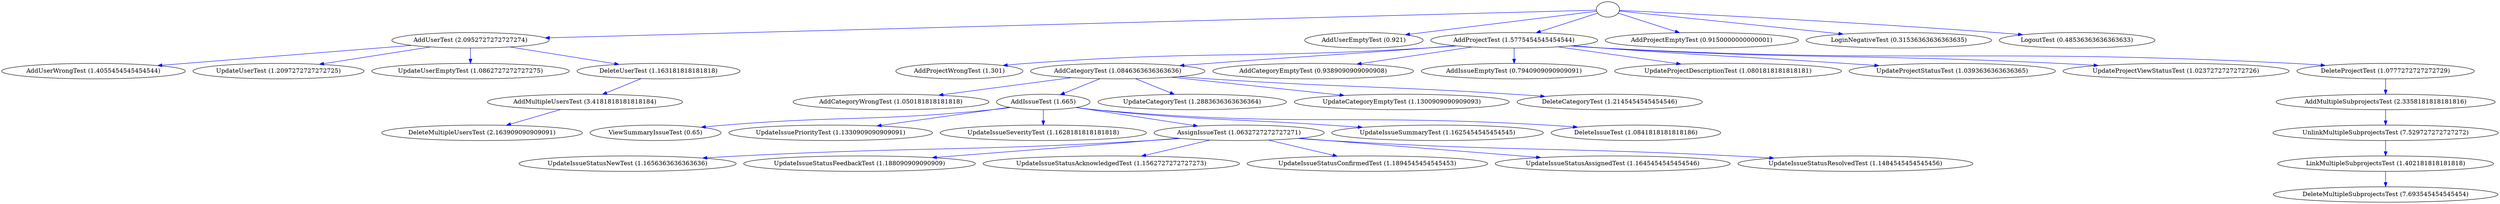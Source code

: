 strict digraph G {
root_925284253 [ label="" color = "black" ];
AddUserTest_1500687265 [ label="AddUserTest (2.0952727272727274)" ];
AddUserEmptyTest_816631564 [ label="AddUserEmptyTest (0.921)" ];
AddProjectTest_1197388394 [ label="AddProjectTest (1.5775454545454544)" ];
AddProjectEmptyTest_1438232987 [ label="AddProjectEmptyTest (0.9150000000000001)" ];
LoginNegativeTest_308330286 [ label="LoginNegativeTest (0.31536363636363635)" ];
LogoutTest_995209981 [ label="LogoutTest (0.48536363636363633)" ];
AddUserWrongTest_508251021 [ label="AddUserWrongTest (1.4055454545454544)" ];
UpdateUserTest_981193868 [ label="UpdateUserTest (1.2097272727272725)" ];
UpdateUserEmptyTest_1166141968 [ label="UpdateUserEmptyTest (1.0862727272727275)" ];
DeleteUserTest_744025993 [ label="DeleteUserTest (1.163181818181818)" ];
AddProjectWrongTest_1433151315 [ label="AddProjectWrongTest (1.301)" ];
AddCategoryTest_470310101 [ label="AddCategoryTest (1.0846363636363636)" ];
AddCategoryEmptyTest_1262576930 [ label="AddCategoryEmptyTest (0.9389090909090908)" ];
AddIssueEmptyTest_1483970681 [ label="AddIssueEmptyTest (0.7940909090909091)" ];
UpdateProjectDescriptionTest_781508690 [ label="UpdateProjectDescriptionTest (1.0801818181818181)" ];
UpdateProjectStatusTest_231020039 [ label="UpdateProjectStatusTest (1.0393636363636365)" ];
UpdateProjectViewStatusTest_348409195 [ label="UpdateProjectViewStatusTest (1.0237272727272726)" ];
DeleteProjectTest_880121547 [ label="DeleteProjectTest (1.0777272727272729)" ];
AddMultipleUsersTest_1192431023 [ label="AddMultipleUsersTest (3.4181818181818184)" ];
AddCategoryWrongTest_1582092338 [ label="AddCategoryWrongTest (1.050181818181818)" ];
AddIssueTest_1555695894 [ label="AddIssueTest (1.665)" ];
UpdateCategoryTest_623532021 [ label="UpdateCategoryTest (1.2883636363636364)" ];
UpdateCategoryEmptyTest_1041529773 [ label="UpdateCategoryEmptyTest (1.1300909090909093)" ];
DeleteCategoryTest_1414492627 [ label="DeleteCategoryTest (1.2145454545454546)" ];
AddMultipleSubprojectsTest_1152141601 [ label="AddMultipleSubprojectsTest (2.3358181818181816)" ];
DeleteMultipleUsersTest_735374742 [ label="DeleteMultipleUsersTest (2.163909090909091)" ];
ViewSummaryIssueTest_988890860 [ label="ViewSummaryIssueTest (0.65)" ];
UpdateIssuePriorityTest_196758319 [ label="UpdateIssuePriorityTest (1.1330909090909091)" ];
UpdateIssueSeverityTest_667074023 [ label="UpdateIssueSeverityTest (1.1628181818181818)" ];
AssignIssueTest_767919175 [ label="AssignIssueTest (1.0632727272727271)" ];
UpdateIssueSummaryTest_27528311 [ label="UpdateIssueSummaryTest (1.1625454545454545)" ];
DeleteIssueTest_1531284392 [ label="DeleteIssueTest (1.0841818181818186)" ];
UnlinkMultipleSubprojectsTest_388451804 [ label="UnlinkMultipleSubprojectsTest (7.529727272727272)" ];
UpdateIssueStatusNewTest_703418536 [ label="UpdateIssueStatusNewTest (1.1656363636363636)" ];
UpdateIssueStatusFeedbackTest_1793659792 [ label="UpdateIssueStatusFeedbackTest (1.188090909090909)" ];
UpdateIssueStatusAcknowledgedTest_1592724718 [ label="UpdateIssueStatusAcknowledgedTest (1.1562727272727273)" ];
UpdateIssueStatusConfirmedTest_1093865212 [ label="UpdateIssueStatusConfirmedTest (1.1894545454545453)" ];
UpdateIssueStatusAssignedTest_897217622 [ label="UpdateIssueStatusAssignedTest (1.1645454545454546)" ];
UpdateIssueStatusResolvedTest_251222815 [ label="UpdateIssueStatusResolvedTest (1.1484545454545456)" ];
LinkMultipleSubprojectsTest_663506751 [ label="LinkMultipleSubprojectsTest (1.402181818181818)" ];
DeleteMultipleSubprojectsTest_340019224 [ label="DeleteMultipleSubprojectsTest (7.693545454545454)" ];
  root_925284253 -> AddUserTest_1500687265 [ label="" color="blue" ];
  root_925284253 -> AddUserEmptyTest_816631564 [ label="" color="blue" ];
  root_925284253 -> AddProjectTest_1197388394 [ label="" color="blue" ];
  root_925284253 -> AddProjectEmptyTest_1438232987 [ label="" color="blue" ];
  root_925284253 -> LoginNegativeTest_308330286 [ label="" color="blue" ];
  root_925284253 -> LogoutTest_995209981 [ label="" color="blue" ];
  AddUserTest_1500687265 -> AddUserWrongTest_508251021 [ label="" color="blue" ];
  AddUserTest_1500687265 -> UpdateUserTest_981193868 [ label="" color="blue" ];
  AddUserTest_1500687265 -> UpdateUserEmptyTest_1166141968 [ label="" color="blue" ];
  AddUserTest_1500687265 -> DeleteUserTest_744025993 [ label="" color="blue" ];
  AddProjectTest_1197388394 -> AddProjectWrongTest_1433151315 [ label="" color="blue" ];
  AddProjectTest_1197388394 -> AddCategoryTest_470310101 [ label="" color="blue" ];
  AddProjectTest_1197388394 -> AddCategoryEmptyTest_1262576930 [ label="" color="blue" ];
  AddProjectTest_1197388394 -> AddIssueEmptyTest_1483970681 [ label="" color="blue" ];
  AddProjectTest_1197388394 -> UpdateProjectDescriptionTest_781508690 [ label="" color="blue" ];
  AddProjectTest_1197388394 -> UpdateProjectStatusTest_231020039 [ label="" color="blue" ];
  AddProjectTest_1197388394 -> UpdateProjectViewStatusTest_348409195 [ label="" color="blue" ];
  AddProjectTest_1197388394 -> DeleteProjectTest_880121547 [ label="" color="blue" ];
  DeleteUserTest_744025993 -> AddMultipleUsersTest_1192431023 [ label="" color="blue" ];
  AddCategoryTest_470310101 -> AddCategoryWrongTest_1582092338 [ label="" color="blue" ];
  AddCategoryTest_470310101 -> AddIssueTest_1555695894 [ label="" color="blue" ];
  AddCategoryTest_470310101 -> UpdateCategoryTest_623532021 [ label="" color="blue" ];
  AddCategoryTest_470310101 -> UpdateCategoryEmptyTest_1041529773 [ label="" color="blue" ];
  AddCategoryTest_470310101 -> DeleteCategoryTest_1414492627 [ label="" color="blue" ];
  DeleteProjectTest_880121547 -> AddMultipleSubprojectsTest_1152141601 [ label="" color="blue" ];
  AddMultipleUsersTest_1192431023 -> DeleteMultipleUsersTest_735374742 [ label="" color="blue" ];
  AddIssueTest_1555695894 -> ViewSummaryIssueTest_988890860 [ label="" color="blue" ];
  AddIssueTest_1555695894 -> UpdateIssuePriorityTest_196758319 [ label="" color="blue" ];
  AddIssueTest_1555695894 -> UpdateIssueSeverityTest_667074023 [ label="" color="blue" ];
  AddIssueTest_1555695894 -> AssignIssueTest_767919175 [ label="" color="blue" ];
  AddIssueTest_1555695894 -> UpdateIssueSummaryTest_27528311 [ label="" color="blue" ];
  AddIssueTest_1555695894 -> DeleteIssueTest_1531284392 [ label="" color="blue" ];
  AddMultipleSubprojectsTest_1152141601 -> UnlinkMultipleSubprojectsTest_388451804 [ label="" color="blue" ];
  AssignIssueTest_767919175 -> UpdateIssueStatusNewTest_703418536 [ label="" color="blue" ];
  AssignIssueTest_767919175 -> UpdateIssueStatusFeedbackTest_1793659792 [ label="" color="blue" ];
  AssignIssueTest_767919175 -> UpdateIssueStatusAcknowledgedTest_1592724718 [ label="" color="blue" ];
  AssignIssueTest_767919175 -> UpdateIssueStatusConfirmedTest_1093865212 [ label="" color="blue" ];
  AssignIssueTest_767919175 -> UpdateIssueStatusAssignedTest_897217622 [ label="" color="blue" ];
  AssignIssueTest_767919175 -> UpdateIssueStatusResolvedTest_251222815 [ label="" color="blue" ];
  UnlinkMultipleSubprojectsTest_388451804 -> LinkMultipleSubprojectsTest_663506751 [ label="" color="blue" ];
  LinkMultipleSubprojectsTest_663506751 -> DeleteMultipleSubprojectsTest_340019224 [ label="" color="blue" ];
}
